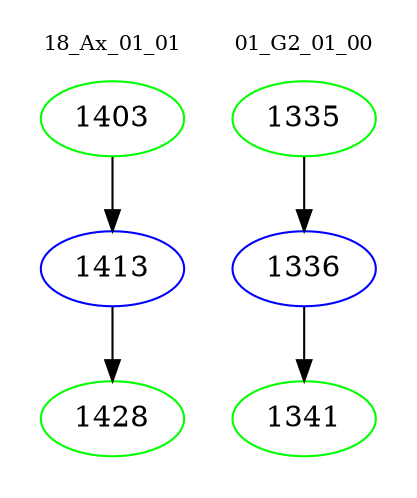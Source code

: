 digraph{
subgraph cluster_0 {
color = white
label = "18_Ax_01_01";
fontsize=10;
T0_1403 [label="1403", color="green"]
T0_1403 -> T0_1413 [color="black"]
T0_1413 [label="1413", color="blue"]
T0_1413 -> T0_1428 [color="black"]
T0_1428 [label="1428", color="green"]
}
subgraph cluster_1 {
color = white
label = "01_G2_01_00";
fontsize=10;
T1_1335 [label="1335", color="green"]
T1_1335 -> T1_1336 [color="black"]
T1_1336 [label="1336", color="blue"]
T1_1336 -> T1_1341 [color="black"]
T1_1341 [label="1341", color="green"]
}
}
